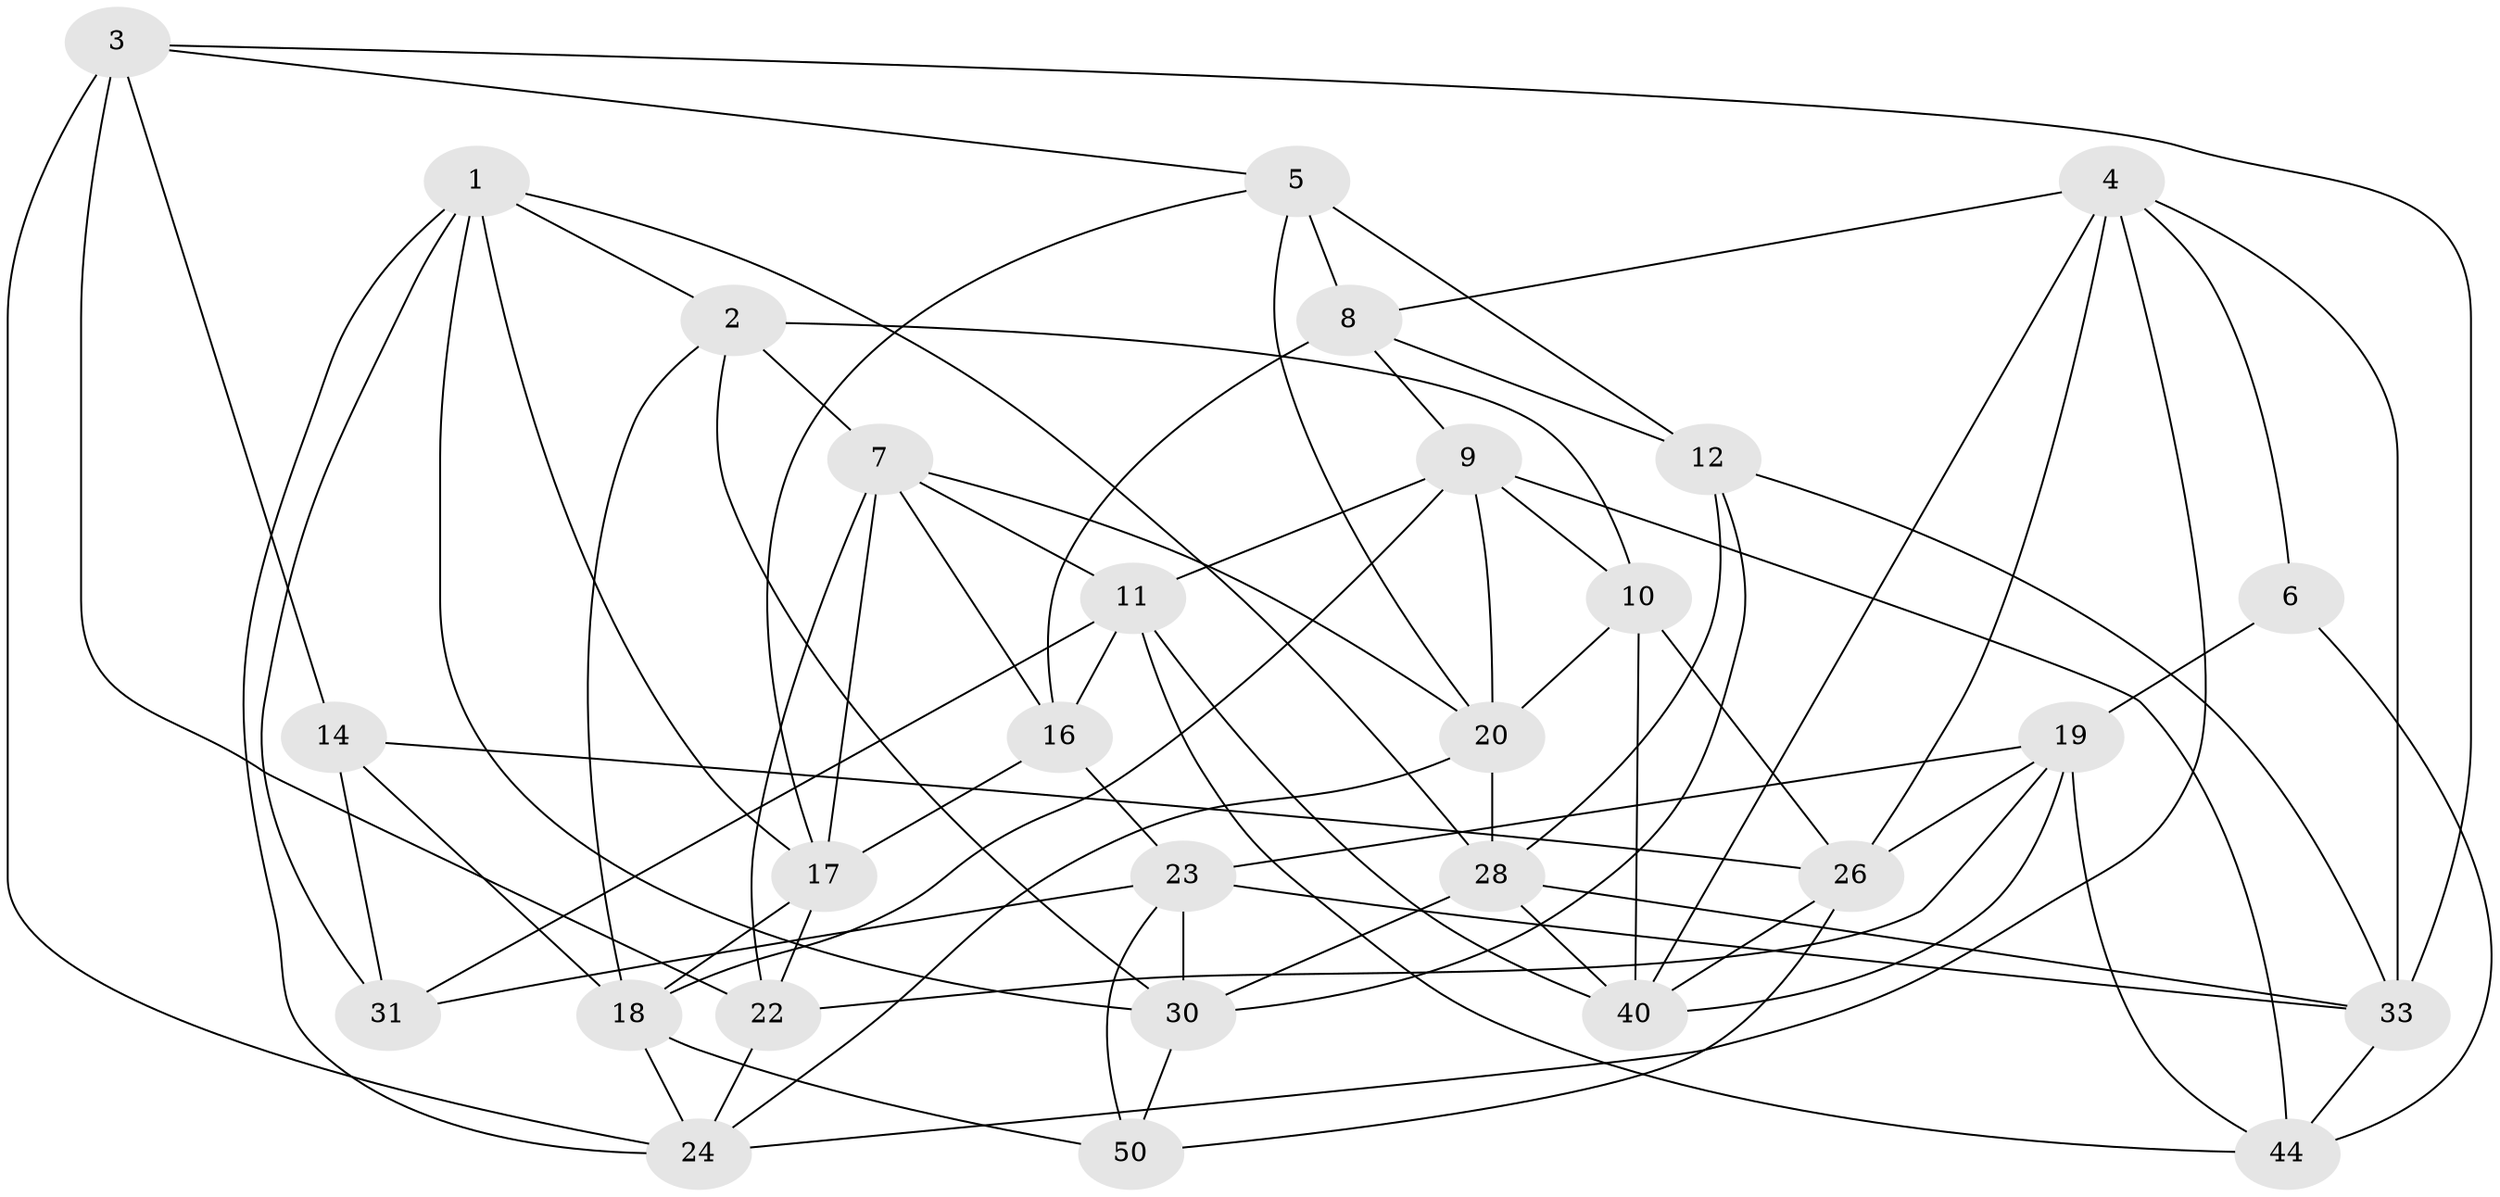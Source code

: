 // original degree distribution, {4: 1.0}
// Generated by graph-tools (version 1.1) at 2025/11/02/27/25 16:11:50]
// undirected, 29 vertices, 78 edges
graph export_dot {
graph [start="1"]
  node [color=gray90,style=filled];
  1 [super="+37"];
  2 [super="+15"];
  3 [super="+13"];
  4 [super="+54"];
  5 [super="+36"];
  6;
  7 [super="+47"];
  8 [super="+38"];
  9 [super="+34"];
  10 [super="+51"];
  11 [super="+45"];
  12 [super="+48"];
  14;
  16 [super="+27"];
  17 [super="+21"];
  18 [super="+29"];
  19 [super="+42"];
  20 [super="+25"];
  22 [super="+32"];
  23 [super="+35"];
  24 [super="+52"];
  26 [super="+46"];
  28 [super="+41"];
  30 [super="+43"];
  31;
  33 [super="+39"];
  40 [super="+53"];
  44 [super="+49"];
  50;
  1 -- 2;
  1 -- 28;
  1 -- 24;
  1 -- 30;
  1 -- 31;
  1 -- 17;
  2 -- 18;
  2 -- 30;
  2 -- 10 [weight=2];
  2 -- 7;
  3 -- 5;
  3 -- 14;
  3 -- 33;
  3 -- 24;
  3 -- 22 [weight=2];
  4 -- 6;
  4 -- 26;
  4 -- 24;
  4 -- 8;
  4 -- 33;
  4 -- 40;
  5 -- 12 [weight=2];
  5 -- 17;
  5 -- 8;
  5 -- 20;
  6 -- 44 [weight=2];
  6 -- 19;
  7 -- 17;
  7 -- 11;
  7 -- 16;
  7 -- 22;
  7 -- 20;
  8 -- 9;
  8 -- 16 [weight=2];
  8 -- 12;
  9 -- 18;
  9 -- 20;
  9 -- 10;
  9 -- 11;
  9 -- 44;
  10 -- 26;
  10 -- 20;
  10 -- 40;
  11 -- 44;
  11 -- 31;
  11 -- 16;
  11 -- 40;
  12 -- 33;
  12 -- 28;
  12 -- 30;
  14 -- 18;
  14 -- 31;
  14 -- 26;
  16 -- 23;
  16 -- 17;
  17 -- 18;
  17 -- 22;
  18 -- 24;
  18 -- 50;
  19 -- 23;
  19 -- 44;
  19 -- 40;
  19 -- 26;
  19 -- 22;
  20 -- 28;
  20 -- 24;
  22 -- 24;
  23 -- 31;
  23 -- 33;
  23 -- 50;
  23 -- 30;
  26 -- 50;
  26 -- 40;
  28 -- 40;
  28 -- 30;
  28 -- 33;
  30 -- 50;
  33 -- 44;
}
